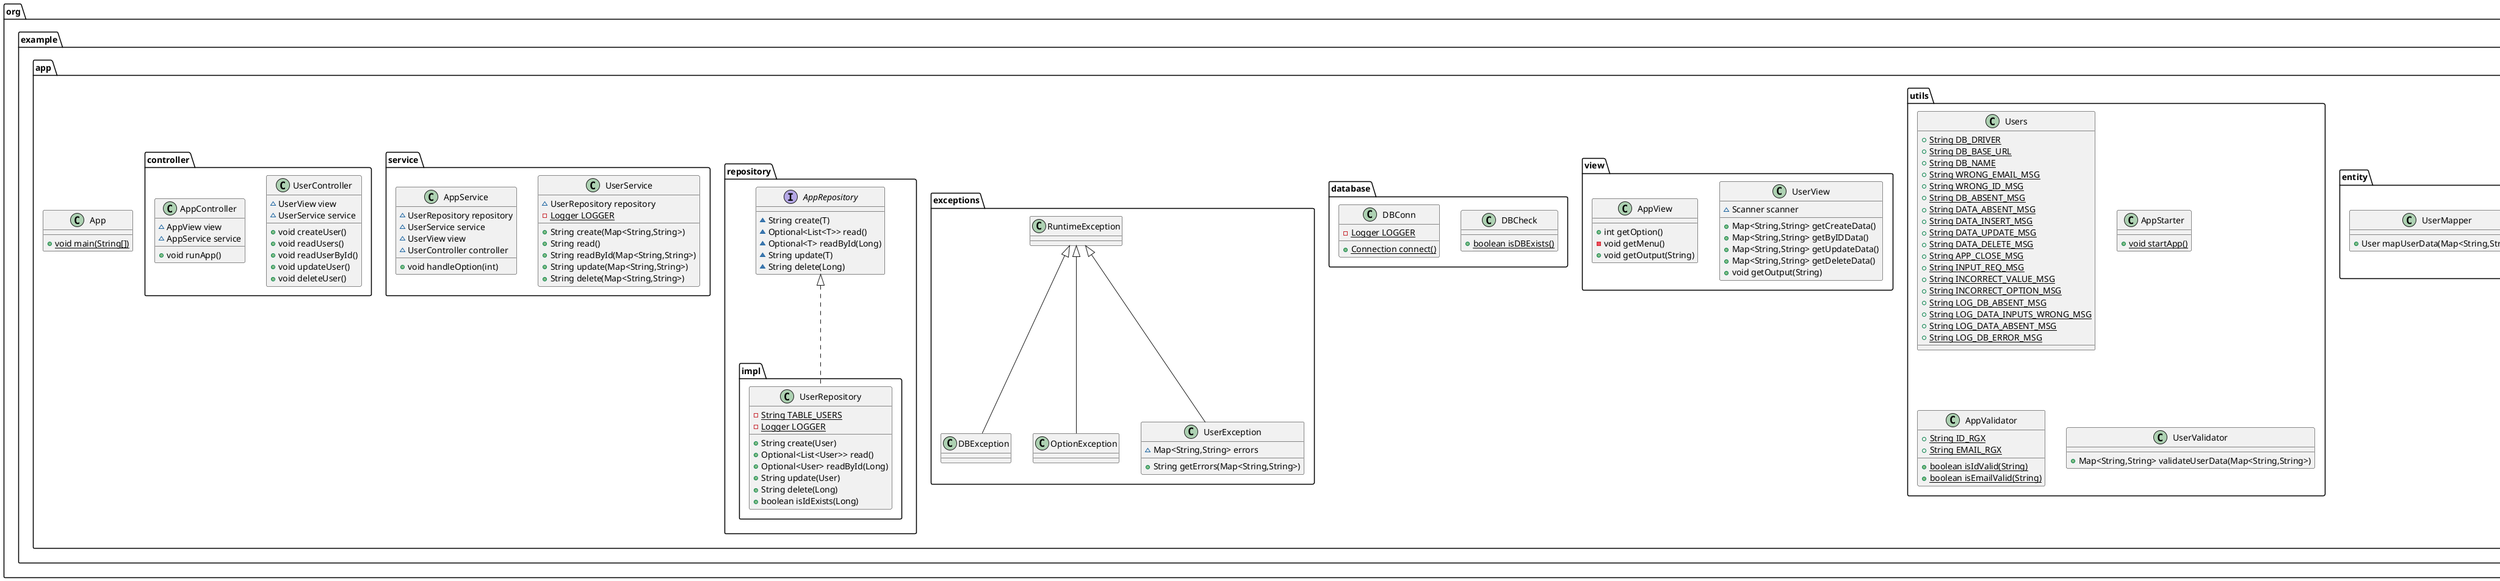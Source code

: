 @startuml
class org.example.app.entity.User {
~ Long id
~ String name
~ String email
+ String toString()
}


class org.example.app.utils.Users {
+ {static} String DB_DRIVER
+ {static} String DB_BASE_URL
+ {static} String DB_NAME
+ {static} String WRONG_EMAIL_MSG
+ {static} String WRONG_ID_MSG
+ {static} String DB_ABSENT_MSG
+ {static} String DATA_ABSENT_MSG
+ {static} String DATA_INSERT_MSG
+ {static} String DATA_UPDATE_MSG
+ {static} String DATA_DELETE_MSG
+ {static} String APP_CLOSE_MSG
+ {static} String INPUT_REQ_MSG
+ {static} String INCORRECT_VALUE_MSG
+ {static} String INCORRECT_OPTION_MSG
+ {static} String LOG_DB_ABSENT_MSG
+ {static} String LOG_DATA_INPUTS_WRONG_MSG
+ {static} String LOG_DATA_ABSENT_MSG
+ {static} String LOG_DB_ERROR_MSG
}

class org.example.app.utils.AppStarter {
+ {static} void startApp()
}

class org.example.app.view.UserView {
~ Scanner scanner
+ Map<String,String> getCreateData()
+ Map<String,String> getByIDData()
+ Map<String,String> getUpdateData()
+ Map<String,String> getDeleteData()
+ void getOutput(String)
}


class org.example.app.database.DBCheck {
+ {static} boolean isDBExists()
}

class org.example.app.exceptions.DBException {
}
class org.example.app.utils.AppValidator {
+ {static} String ID_RGX
+ {static} String EMAIL_RGX
+ {static} boolean isIdValid(String)
+ {static} boolean isEmailValid(String)
}


class org.example.app.exceptions.OptionException {
}
class org.example.app.database.DBConn {
- {static} Logger LOGGER
+ {static} Connection connect()
}


class org.example.app.repository.impl.UserRepository {
- {static} String TABLE_USERS
- {static} Logger LOGGER
+ String create(User)
+ Optional<List<User>> read()
+ Optional<User> readById(Long)
+ String update(User)
+ String delete(Long)
+ boolean isIdExists(Long)
}


class org.example.app.view.AppView {
+ int getOption()
- void getMenu()
+ void getOutput(String)
}

interface org.example.app.repository.AppRepository {
~ String create(T)
~ Optional<List<T>> read()
~ Optional<T> readById(Long)
~ String update(T)
~ String delete(Long)
}

class org.example.app.App {
+ {static} void main(String[])
}

class org.example.app.service.UserService {
~ UserRepository repository
- {static} Logger LOGGER
+ String create(Map<String,String>)
+ String read()
+ String readById(Map<String,String>)
+ String update(Map<String,String>)
+ String delete(Map<String,String>)
}


class org.example.app.controller.UserController {
~ UserView view
~ UserService service
+ void createUser()
+ void readUsers()
+ void readUserById()
+ void updateUser()
+ void deleteUser()
}


class org.example.app.entity.UserMapper {
+ User mapUserData(Map<String,String>)
}

class org.example.app.exceptions.UserException {
~ Map<String,String> errors
+ String getErrors(Map<String,String>)
}


class org.example.app.service.AppService {
~ UserRepository repository
~ UserService service
~ UserView view
~ UserController controller
+ void handleOption(int)
}


class org.example.app.utils.UserValidator {
+ Map<String,String> validateUserData(Map<String,String>)
}

class org.example.app.controller.AppController {
~ AppView view
~ AppService service
+ void runApp()
}




org.example.app.exceptions.RuntimeException <|-- org.example.app.exceptions.DBException
org.example.app.exceptions.RuntimeException <|-- org.example.app.exceptions.OptionException
org.example.app.repository.AppRepository <|.. org.example.app.repository.impl.UserRepository
org.example.app.exceptions.RuntimeException <|-- org.example.app.exceptions.UserException
@enduml
